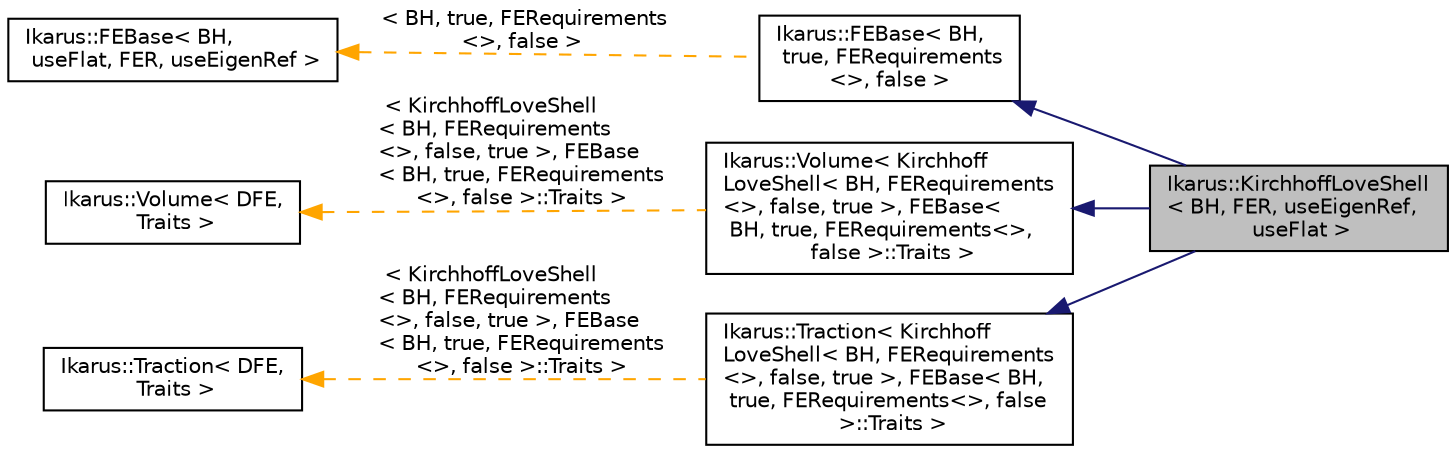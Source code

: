 digraph "Ikarus::KirchhoffLoveShell&lt; BH, FER, useEigenRef, useFlat &gt;"
{
 // LATEX_PDF_SIZE
  edge [fontname="Helvetica",fontsize="10",labelfontname="Helvetica",labelfontsize="10"];
  node [fontname="Helvetica",fontsize="10",shape=record];
  rankdir="LR";
  Node1 [label="Ikarus::KirchhoffLoveShell\l\< BH, FER, useEigenRef,\l useFlat \>",height=0.2,width=0.4,color="black", fillcolor="grey75", style="filled", fontcolor="black",tooltip="Kirchhoff-Love shell finite element class."];
  Node2 -> Node1 [dir="back",color="midnightblue",fontsize="10",style="solid",fontname="Helvetica"];
  Node2 [label="Ikarus::FEBase\< BH,\l true, FERequirements\l\<\>, false \>",height=0.2,width=0.4,color="black", fillcolor="white", style="filled",URL="$a01227.html",tooltip=" "];
  Node3 -> Node2 [dir="back",color="orange",fontsize="10",style="dashed",label=" \< BH, true, FERequirements\l\<\>, false \>" ,fontname="Helvetica"];
  Node3 [label="Ikarus::FEBase\< BH,\l useFlat, FER, useEigenRef \>",height=0.2,width=0.4,color="black", fillcolor="white", style="filled",URL="$a01227.html",tooltip="FEBase class is a base class for all finite elements."];
  Node4 -> Node1 [dir="back",color="midnightblue",fontsize="10",style="solid",fontname="Helvetica"];
  Node4 [label="Ikarus::Volume\< Kirchhoff\lLoveShell\< BH, FERequirements\l\<\>, false, true \>, FEBase\<\l BH, true, FERequirements\<\>,\l false \>::Traits \>",height=0.2,width=0.4,color="black", fillcolor="white", style="filled",URL="$a01303.html",tooltip=" "];
  Node5 -> Node4 [dir="back",color="orange",fontsize="10",style="dashed",label=" \< KirchhoffLoveShell\l\< BH, FERequirements\l\<\>, false, true \>, FEBase\l\< BH, true, FERequirements\l\<\>, false \>::Traits \>" ,fontname="Helvetica"];
  Node5 [label="Ikarus::Volume\< DFE,\l Traits \>",height=0.2,width=0.4,color="black", fillcolor="white", style="filled",URL="$a01303.html",tooltip="Volume class represents distributed volume load that can be applied."];
  Node6 -> Node1 [dir="back",color="midnightblue",fontsize="10",style="solid",fontname="Helvetica"];
  Node6 [label="Ikarus::Traction\< Kirchhoff\lLoveShell\< BH, FERequirements\l\<\>, false, true \>, FEBase\< BH,\l true, FERequirements\<\>, false\l \>::Traits \>",height=0.2,width=0.4,color="black", fillcolor="white", style="filled",URL="$a01299.html",tooltip=" "];
  Node7 -> Node6 [dir="back",color="orange",fontsize="10",style="dashed",label=" \< KirchhoffLoveShell\l\< BH, FERequirements\l\<\>, false, true \>, FEBase\l\< BH, true, FERequirements\l\<\>, false \>::Traits \>" ,fontname="Helvetica"];
  Node7 [label="Ikarus::Traction\< DFE,\l Traits \>",height=0.2,width=0.4,color="black", fillcolor="white", style="filled",URL="$a01299.html",tooltip="Traction class represents distributed traction load that can be applied."];
}

